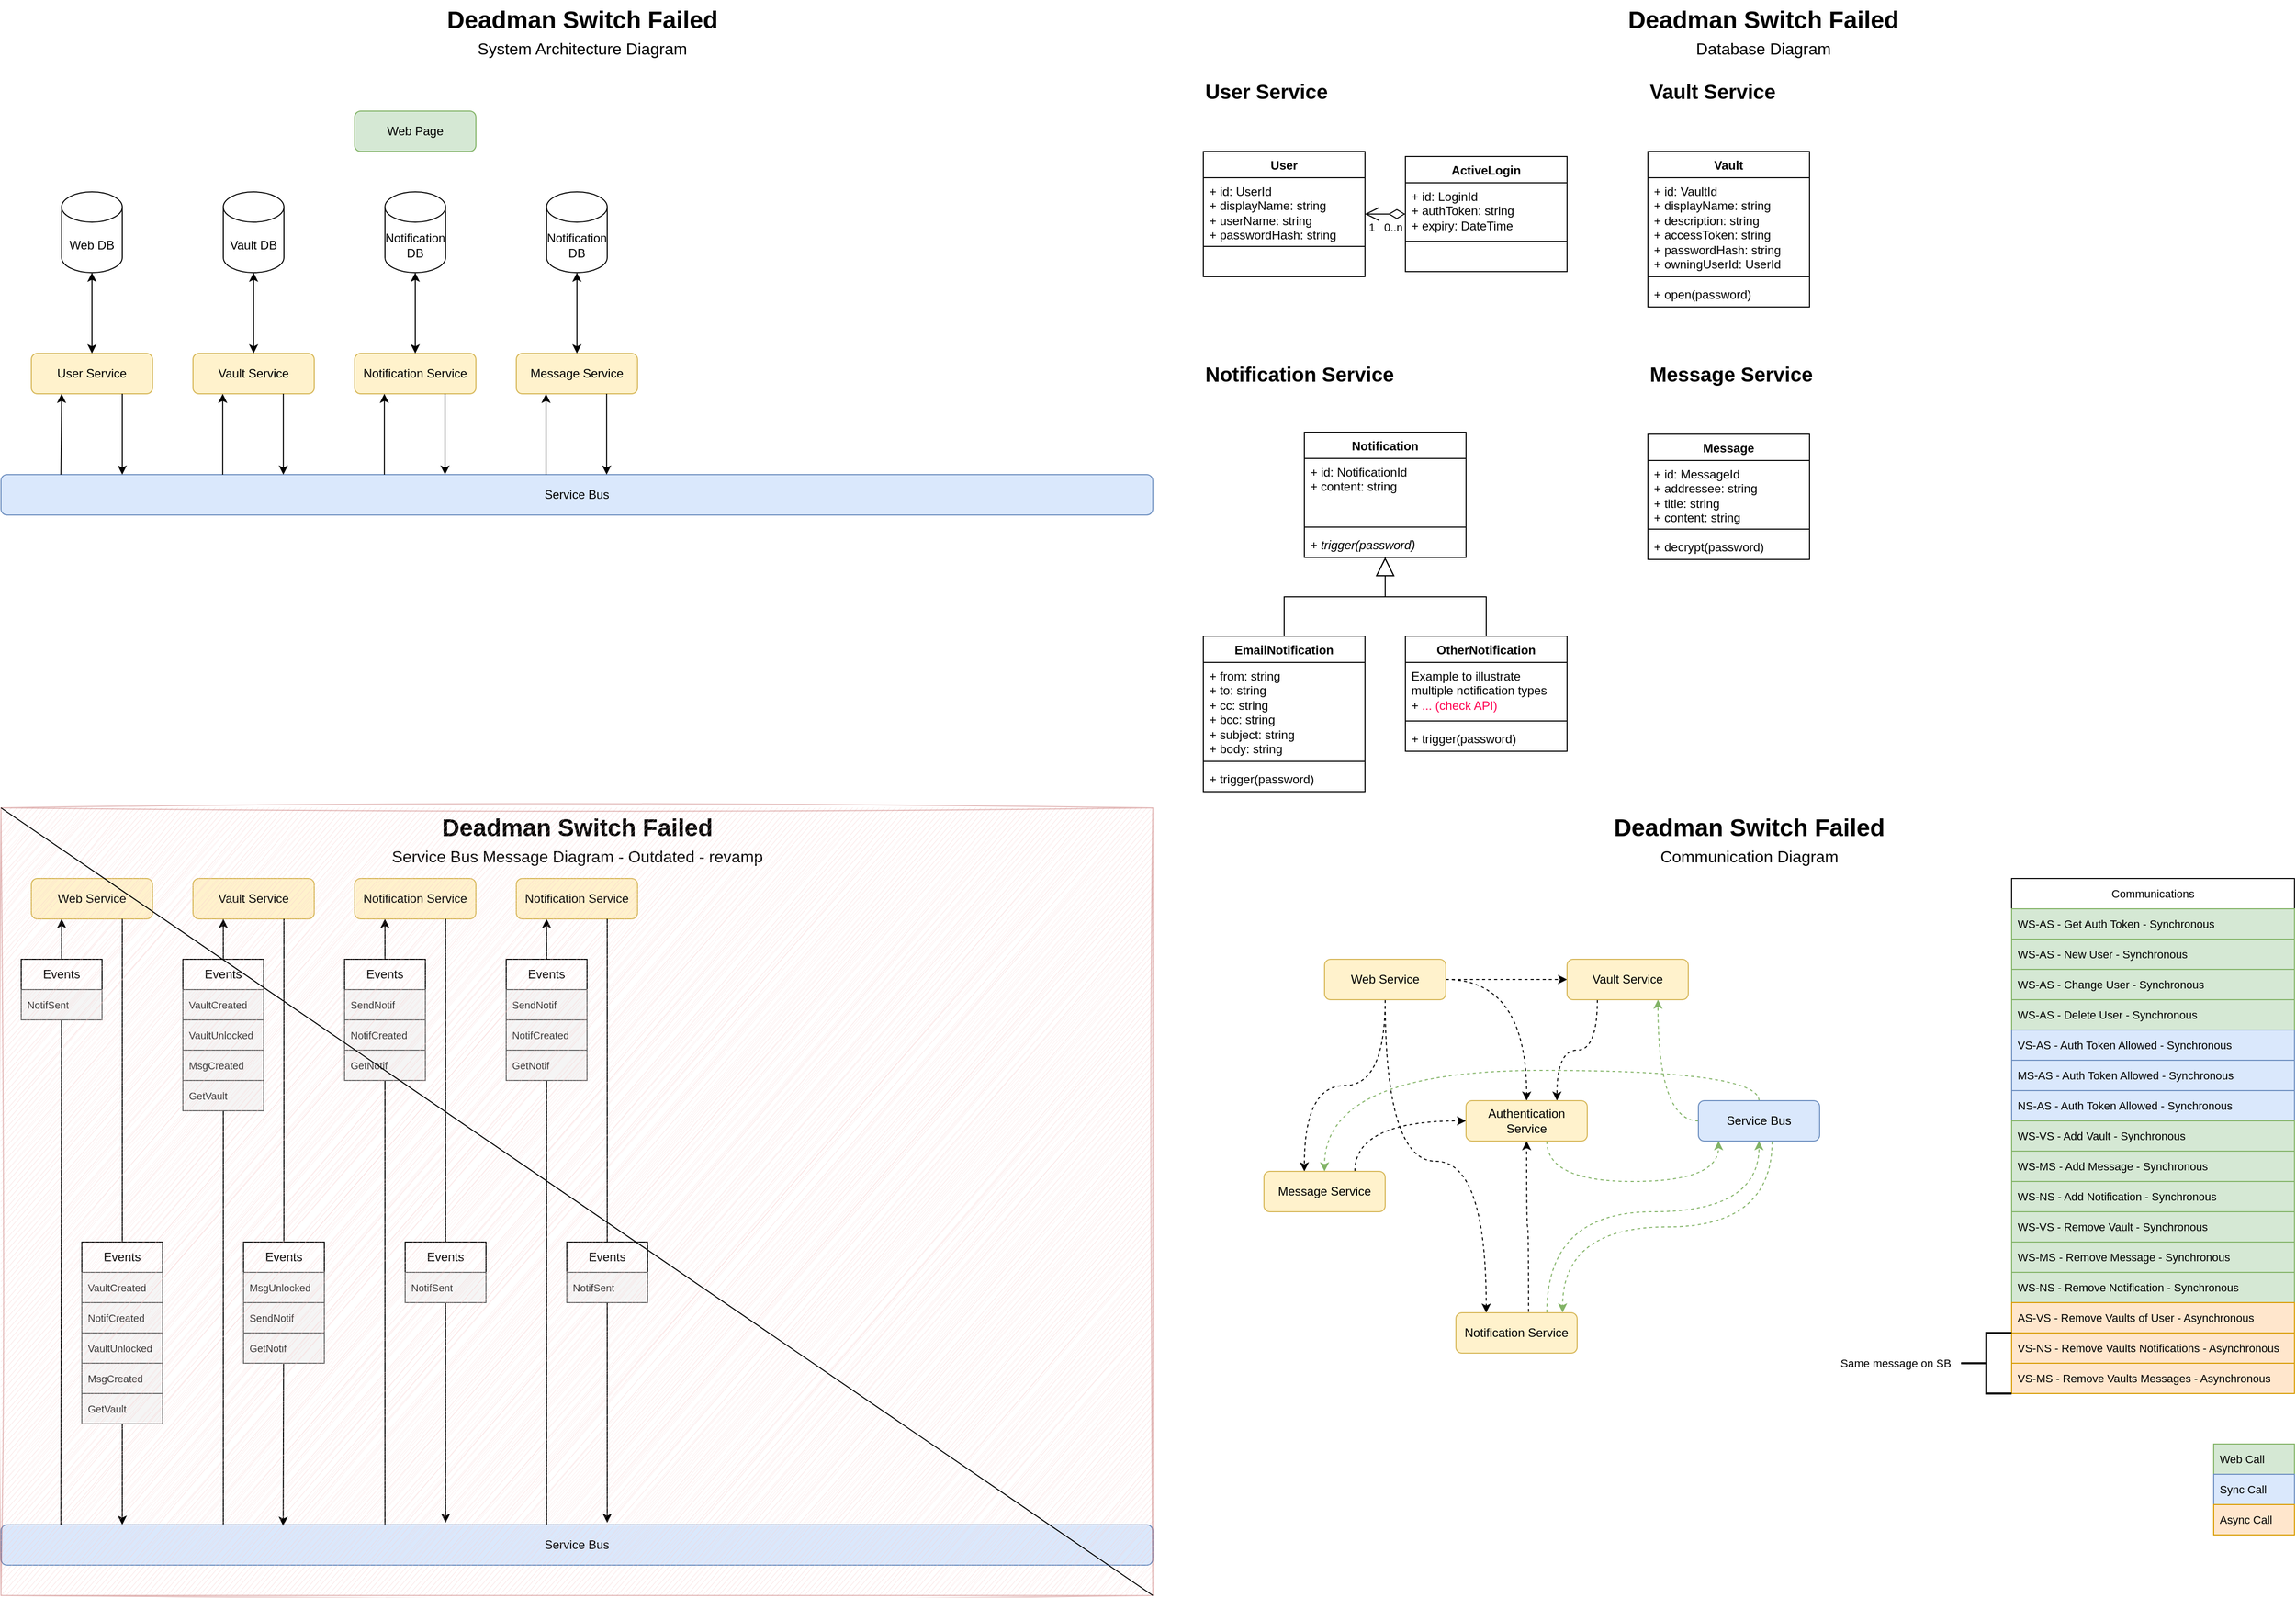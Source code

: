 <mxfile version="22.0.2" type="device">
  <diagram name="Page-1" id="2YGdl-X15_tePABY36Fy">
    <mxGraphModel dx="1430" dy="830" grid="1" gridSize="10" guides="1" tooltips="1" connect="1" arrows="1" fold="1" page="1" pageScale="1" pageWidth="1160" pageHeight="800" math="1" shadow="0">
      <root>
        <mxCell id="0" />
        <mxCell id="1" parent="0" />
        <mxCell id="ui8sLW4CjAqMK8sw_6YP-1" value="User Service" style="rounded=1;whiteSpace=wrap;html=1;fillColor=#fff2cc;strokeColor=#d6b656;" parent="1" vertex="1">
          <mxGeometry x="40" y="360" width="120" height="40" as="geometry" />
        </mxCell>
        <mxCell id="ui8sLW4CjAqMK8sw_6YP-2" value="Vault Service" style="rounded=1;whiteSpace=wrap;html=1;fillColor=#fff2cc;strokeColor=#d6b656;" parent="1" vertex="1">
          <mxGeometry x="200" y="360" width="120" height="40" as="geometry" />
        </mxCell>
        <mxCell id="ui8sLW4CjAqMK8sw_6YP-3" value="Notification Service" style="rounded=1;whiteSpace=wrap;html=1;fillColor=#fff2cc;strokeColor=#d6b656;" parent="1" vertex="1">
          <mxGeometry x="360" y="360" width="120" height="40" as="geometry" />
        </mxCell>
        <mxCell id="ui8sLW4CjAqMK8sw_6YP-4" value="Service Bus" style="rounded=1;whiteSpace=wrap;html=1;fillColor=#dae8fc;strokeColor=#6c8ebf;" parent="1" vertex="1">
          <mxGeometry x="10" y="480" width="1140" height="40" as="geometry" />
        </mxCell>
        <mxCell id="ui8sLW4CjAqMK8sw_6YP-5" value="Web DB" style="shape=cylinder3;whiteSpace=wrap;html=1;boundedLbl=1;backgroundOutline=1;size=15;" parent="1" vertex="1">
          <mxGeometry x="70" y="200" width="60" height="80" as="geometry" />
        </mxCell>
        <mxCell id="ui8sLW4CjAqMK8sw_6YP-7" value="Vault DB" style="shape=cylinder3;whiteSpace=wrap;html=1;boundedLbl=1;backgroundOutline=1;size=15;" parent="1" vertex="1">
          <mxGeometry x="230" y="200" width="60" height="80" as="geometry" />
        </mxCell>
        <mxCell id="ui8sLW4CjAqMK8sw_6YP-8" value="Notification DB" style="shape=cylinder3;whiteSpace=wrap;html=1;boundedLbl=1;backgroundOutline=1;size=15;" parent="1" vertex="1">
          <mxGeometry x="390" y="200" width="60" height="80" as="geometry" />
        </mxCell>
        <mxCell id="ui8sLW4CjAqMK8sw_6YP-9" value="Deadman Switch Failed" style="text;html=1;align=center;verticalAlign=middle;resizable=0;points=[];autosize=1;strokeColor=none;fillColor=none;rounded=0;shadow=0;glass=0;fontSize=24;fontStyle=1" parent="1" vertex="1">
          <mxGeometry x="440" y="10" width="290" height="40" as="geometry" />
        </mxCell>
        <mxCell id="ui8sLW4CjAqMK8sw_6YP-10" value="&lt;span style=&quot;font-weight: normal;&quot;&gt;&lt;font style=&quot;font-size: 16px;&quot;&gt;System Architecture Diagram&lt;/font&gt;&lt;/span&gt;" style="text;html=1;align=center;verticalAlign=middle;resizable=0;points=[];autosize=1;strokeColor=none;fillColor=none;rounded=0;shadow=0;glass=0;fontSize=24;fontStyle=1" parent="1" vertex="1">
          <mxGeometry x="470" y="36" width="230" height="40" as="geometry" />
        </mxCell>
        <mxCell id="ui8sLW4CjAqMK8sw_6YP-13" value="" style="endArrow=classic;startArrow=classic;html=1;rounded=0;" parent="1" source="ui8sLW4CjAqMK8sw_6YP-1" target="ui8sLW4CjAqMK8sw_6YP-5" edge="1">
          <mxGeometry width="50" height="50" relative="1" as="geometry">
            <mxPoint x="70" y="340" as="sourcePoint" />
            <mxPoint x="120" y="290" as="targetPoint" />
          </mxGeometry>
        </mxCell>
        <mxCell id="ui8sLW4CjAqMK8sw_6YP-14" value="" style="endArrow=classic;startArrow=classic;html=1;rounded=0;" parent="1" source="ui8sLW4CjAqMK8sw_6YP-2" target="ui8sLW4CjAqMK8sw_6YP-7" edge="1">
          <mxGeometry width="50" height="50" relative="1" as="geometry">
            <mxPoint x="110" y="370" as="sourcePoint" />
            <mxPoint x="110" y="290" as="targetPoint" />
          </mxGeometry>
        </mxCell>
        <mxCell id="ui8sLW4CjAqMK8sw_6YP-15" value="" style="endArrow=classic;startArrow=classic;html=1;rounded=0;labelBorderColor=#FFFFFF;" parent="1" source="ui8sLW4CjAqMK8sw_6YP-3" target="ui8sLW4CjAqMK8sw_6YP-8" edge="1">
          <mxGeometry width="50" height="50" relative="1" as="geometry">
            <mxPoint x="120" y="380" as="sourcePoint" />
            <mxPoint x="120" y="300" as="targetPoint" />
          </mxGeometry>
        </mxCell>
        <mxCell id="ui8sLW4CjAqMK8sw_6YP-18" value="" style="endArrow=classic;html=1;rounded=0;entryX=0.25;entryY=1;entryDx=0;entryDy=0;exitX=0.052;exitY=0;exitDx=0;exitDy=0;exitPerimeter=0;" parent="1" source="ui8sLW4CjAqMK8sw_6YP-4" target="ui8sLW4CjAqMK8sw_6YP-1" edge="1">
          <mxGeometry width="50" height="50" relative="1" as="geometry">
            <mxPoint x="-20" y="450" as="sourcePoint" />
            <mxPoint x="30" y="400" as="targetPoint" />
          </mxGeometry>
        </mxCell>
        <mxCell id="ui8sLW4CjAqMK8sw_6YP-19" value="" style="endArrow=classic;html=1;rounded=0;exitX=0.75;exitY=1;exitDx=0;exitDy=0;" parent="1" source="ui8sLW4CjAqMK8sw_6YP-1" edge="1">
          <mxGeometry width="50" height="50" relative="1" as="geometry">
            <mxPoint x="80" y="490" as="sourcePoint" />
            <mxPoint x="130" y="480" as="targetPoint" />
          </mxGeometry>
        </mxCell>
        <mxCell id="ui8sLW4CjAqMK8sw_6YP-20" value="" style="endArrow=classic;html=1;rounded=0;entryX=0.25;entryY=1;entryDx=0;entryDy=0;exitX=0.072;exitY=0;exitDx=0;exitDy=0;exitPerimeter=0;" parent="1" edge="1">
          <mxGeometry width="50" height="50" relative="1" as="geometry">
            <mxPoint x="229.43" y="480" as="sourcePoint" />
            <mxPoint x="229.43" y="400" as="targetPoint" />
          </mxGeometry>
        </mxCell>
        <mxCell id="ui8sLW4CjAqMK8sw_6YP-21" value="" style="endArrow=classic;html=1;rounded=0;exitX=0.75;exitY=1;exitDx=0;exitDy=0;" parent="1" edge="1">
          <mxGeometry width="50" height="50" relative="1" as="geometry">
            <mxPoint x="289.43" y="400" as="sourcePoint" />
            <mxPoint x="289.43" y="480" as="targetPoint" />
          </mxGeometry>
        </mxCell>
        <mxCell id="ui8sLW4CjAqMK8sw_6YP-22" value="" style="endArrow=classic;html=1;rounded=0;entryX=0.25;entryY=1;entryDx=0;entryDy=0;exitX=0.072;exitY=0;exitDx=0;exitDy=0;exitPerimeter=0;" parent="1" edge="1">
          <mxGeometry width="50" height="50" relative="1" as="geometry">
            <mxPoint x="389.43" y="480" as="sourcePoint" />
            <mxPoint x="389.43" y="400" as="targetPoint" />
          </mxGeometry>
        </mxCell>
        <mxCell id="ui8sLW4CjAqMK8sw_6YP-23" value="" style="endArrow=classic;html=1;rounded=0;exitX=0.75;exitY=1;exitDx=0;exitDy=0;" parent="1" edge="1">
          <mxGeometry width="50" height="50" relative="1" as="geometry">
            <mxPoint x="449.43" y="400" as="sourcePoint" />
            <mxPoint x="449.43" y="480" as="targetPoint" />
          </mxGeometry>
        </mxCell>
        <mxCell id="ui8sLW4CjAqMK8sw_6YP-26" value="Deadman Switch Failed" style="text;html=1;align=center;verticalAlign=middle;resizable=0;points=[];autosize=1;strokeColor=none;fillColor=none;rounded=0;shadow=0;glass=0;fontSize=24;fontStyle=1" parent="1" vertex="1">
          <mxGeometry x="1609" y="10" width="290" height="40" as="geometry" />
        </mxCell>
        <mxCell id="ui8sLW4CjAqMK8sw_6YP-27" value="&lt;span style=&quot;font-weight: normal;&quot;&gt;&lt;font style=&quot;font-size: 16px;&quot;&gt;Database Diagram&lt;/font&gt;&lt;/span&gt;" style="text;html=1;align=center;verticalAlign=middle;resizable=0;points=[];autosize=1;strokeColor=none;fillColor=none;rounded=0;shadow=0;glass=0;fontSize=24;fontStyle=1" parent="1" vertex="1">
          <mxGeometry x="1674" y="36" width="160" height="40" as="geometry" />
        </mxCell>
        <mxCell id="Cj7RUKxoyTummyb_r4Sp-1" value="Web Page" style="rounded=1;whiteSpace=wrap;html=1;fillColor=#d5e8d4;strokeColor=#82b366;" parent="1" vertex="1">
          <mxGeometry x="360" y="120" width="120" height="40" as="geometry" />
        </mxCell>
        <mxCell id="Cj7RUKxoyTummyb_r4Sp-10" value="User Service" style="text;html=1;align=left;verticalAlign=middle;resizable=0;points=[];autosize=1;strokeColor=none;fillColor=none;rounded=0;shadow=0;glass=0;fontSize=20;fontStyle=1" parent="1" vertex="1">
          <mxGeometry x="1200" y="80" width="140" height="40" as="geometry" />
        </mxCell>
        <mxCell id="Cj7RUKxoyTummyb_r4Sp-11" value="User" style="swimlane;fontStyle=1;align=center;verticalAlign=top;childLayout=stackLayout;horizontal=1;startSize=26;horizontalStack=0;resizeParent=1;resizeParentMax=0;resizeLast=0;collapsible=1;marginBottom=0;whiteSpace=wrap;html=1;" parent="1" vertex="1">
          <mxGeometry x="1200" y="160" width="160" height="124" as="geometry" />
        </mxCell>
        <mxCell id="Cj7RUKxoyTummyb_r4Sp-12" value="+ id: UserId&lt;br&gt;+ displayName: string&lt;br&gt;+ userName: string&lt;br&gt;+ passwordHash: string" style="text;strokeColor=none;fillColor=none;align=left;verticalAlign=top;spacingLeft=4;spacingRight=4;overflow=hidden;rotatable=0;points=[[0,0.5],[1,0.5]];portConstraint=eastwest;whiteSpace=wrap;html=1;" parent="Cj7RUKxoyTummyb_r4Sp-11" vertex="1">
          <mxGeometry y="26" width="160" height="64" as="geometry" />
        </mxCell>
        <mxCell id="Cj7RUKxoyTummyb_r4Sp-13" value="" style="line;strokeWidth=1;fillColor=none;align=left;verticalAlign=middle;spacingTop=-1;spacingLeft=3;spacingRight=3;rotatable=0;labelPosition=right;points=[];portConstraint=eastwest;strokeColor=inherit;" parent="Cj7RUKxoyTummyb_r4Sp-11" vertex="1">
          <mxGeometry y="90" width="160" height="8" as="geometry" />
        </mxCell>
        <mxCell id="Cj7RUKxoyTummyb_r4Sp-14" value="&amp;nbsp;" style="text;strokeColor=none;fillColor=none;align=left;verticalAlign=top;spacingLeft=4;spacingRight=4;overflow=hidden;rotatable=0;points=[[0,0.5],[1,0.5]];portConstraint=eastwest;whiteSpace=wrap;html=1;" parent="Cj7RUKxoyTummyb_r4Sp-11" vertex="1">
          <mxGeometry y="98" width="160" height="26" as="geometry" />
        </mxCell>
        <mxCell id="TEZOHbHOSB_OMv-VC6Ly-8" value="Deadman Switch Failed" style="text;html=1;align=center;verticalAlign=middle;resizable=0;points=[];autosize=1;strokeColor=none;fillColor=none;rounded=0;shadow=0;glass=0;fontSize=24;fontStyle=1" parent="1" vertex="1">
          <mxGeometry x="435" y="810" width="290" height="40" as="geometry" />
        </mxCell>
        <mxCell id="TEZOHbHOSB_OMv-VC6Ly-9" value="&lt;span style=&quot;font-weight: normal;&quot;&gt;&lt;font style=&quot;font-size: 16px;&quot;&gt;Service Bus Message Diagram - Outdated - revamp&lt;br&gt;&lt;/font&gt;&lt;/span&gt;" style="text;html=1;align=center;verticalAlign=middle;resizable=0;points=[];autosize=1;strokeColor=none;fillColor=none;rounded=0;shadow=0;glass=0;fontSize=24;fontStyle=1" parent="1" vertex="1">
          <mxGeometry x="385" y="836" width="390" height="40" as="geometry" />
        </mxCell>
        <mxCell id="TEZOHbHOSB_OMv-VC6Ly-33" value="Web Service" style="rounded=1;whiteSpace=wrap;html=1;fillColor=#fff2cc;strokeColor=#d6b656;" parent="1" vertex="1">
          <mxGeometry x="40" y="880" width="120" height="40" as="geometry" />
        </mxCell>
        <mxCell id="TEZOHbHOSB_OMv-VC6Ly-34" value="Vault Service" style="rounded=1;whiteSpace=wrap;html=1;fillColor=#fff2cc;strokeColor=#d6b656;" parent="1" vertex="1">
          <mxGeometry x="200" y="880" width="120" height="40" as="geometry" />
        </mxCell>
        <mxCell id="TEZOHbHOSB_OMv-VC6Ly-35" value="Notification Service" style="rounded=1;whiteSpace=wrap;html=1;fillColor=#fff2cc;strokeColor=#d6b656;" parent="1" vertex="1">
          <mxGeometry x="360" y="880" width="120" height="40" as="geometry" />
        </mxCell>
        <mxCell id="TEZOHbHOSB_OMv-VC6Ly-44" style="edgeStyle=orthogonalEdgeStyle;rounded=0;orthogonalLoop=1;jettySize=auto;html=1;entryX=0.25;entryY=1;entryDx=0;entryDy=0;" parent="1" source="TEZOHbHOSB_OMv-VC6Ly-36" target="TEZOHbHOSB_OMv-VC6Ly-34" edge="1">
          <mxGeometry relative="1" as="geometry">
            <Array as="points">
              <mxPoint x="230" y="1410" />
              <mxPoint x="230" y="1410" />
            </Array>
          </mxGeometry>
        </mxCell>
        <mxCell id="TEZOHbHOSB_OMv-VC6Ly-45" style="edgeStyle=orthogonalEdgeStyle;rounded=0;orthogonalLoop=1;jettySize=auto;html=1;entryX=0.25;entryY=1;entryDx=0;entryDy=0;" parent="1" source="TEZOHbHOSB_OMv-VC6Ly-36" target="TEZOHbHOSB_OMv-VC6Ly-35" edge="1">
          <mxGeometry relative="1" as="geometry">
            <Array as="points">
              <mxPoint x="390" y="1380" />
              <mxPoint x="390" y="1380" />
            </Array>
          </mxGeometry>
        </mxCell>
        <mxCell id="TEZOHbHOSB_OMv-VC6Ly-36" value="Service Bus" style="rounded=1;whiteSpace=wrap;html=1;fillColor=#dae8fc;strokeColor=#6c8ebf;" parent="1" vertex="1">
          <mxGeometry x="10" y="1520" width="1140" height="40" as="geometry" />
        </mxCell>
        <mxCell id="TEZOHbHOSB_OMv-VC6Ly-37" value="" style="endArrow=classic;html=1;rounded=0;entryX=0.25;entryY=1;entryDx=0;entryDy=0;exitX=0.052;exitY=0;exitDx=0;exitDy=0;exitPerimeter=0;" parent="1" source="TEZOHbHOSB_OMv-VC6Ly-36" target="TEZOHbHOSB_OMv-VC6Ly-33" edge="1">
          <mxGeometry width="50" height="50" relative="1" as="geometry">
            <mxPoint x="-20" y="1490" as="sourcePoint" />
            <mxPoint x="30" y="1440" as="targetPoint" />
          </mxGeometry>
        </mxCell>
        <mxCell id="TEZOHbHOSB_OMv-VC6Ly-38" value="" style="endArrow=classic;html=1;rounded=0;exitX=0.75;exitY=1;exitDx=0;exitDy=0;" parent="1" source="TEZOHbHOSB_OMv-VC6Ly-33" edge="1">
          <mxGeometry width="50" height="50" relative="1" as="geometry">
            <mxPoint x="80" y="1530" as="sourcePoint" />
            <mxPoint x="130" y="1520" as="targetPoint" />
          </mxGeometry>
        </mxCell>
        <mxCell id="TEZOHbHOSB_OMv-VC6Ly-43" style="edgeStyle=orthogonalEdgeStyle;rounded=0;orthogonalLoop=1;jettySize=auto;html=1;exitX=0.75;exitY=1;exitDx=0;exitDy=0;entryX=0.245;entryY=0.025;entryDx=0;entryDy=0;entryPerimeter=0;" parent="1" source="TEZOHbHOSB_OMv-VC6Ly-34" target="TEZOHbHOSB_OMv-VC6Ly-36" edge="1">
          <mxGeometry relative="1" as="geometry" />
        </mxCell>
        <mxCell id="TEZOHbHOSB_OMv-VC6Ly-46" style="edgeStyle=orthogonalEdgeStyle;rounded=0;orthogonalLoop=1;jettySize=auto;html=1;exitX=0.75;exitY=1;exitDx=0;exitDy=0;entryX=0.386;entryY=-0.05;entryDx=0;entryDy=0;entryPerimeter=0;" parent="1" source="TEZOHbHOSB_OMv-VC6Ly-35" target="TEZOHbHOSB_OMv-VC6Ly-36" edge="1">
          <mxGeometry relative="1" as="geometry" />
        </mxCell>
        <mxCell id="TEZOHbHOSB_OMv-VC6Ly-47" value="Events" style="swimlane;fontStyle=0;childLayout=stackLayout;horizontal=1;startSize=30;horizontalStack=0;resizeParent=1;resizeParentMax=0;resizeLast=0;collapsible=1;marginBottom=0;whiteSpace=wrap;html=1;fillColor=#FFFFFF;" parent="1" vertex="1">
          <mxGeometry x="30" y="960" width="80" height="60" as="geometry" />
        </mxCell>
        <mxCell id="TEZOHbHOSB_OMv-VC6Ly-48" value="NotifSent" style="text;strokeColor=#666666;fillColor=#f5f5f5;align=left;verticalAlign=middle;spacingLeft=4;spacingRight=4;overflow=hidden;points=[[0,0.5],[1,0.5]];portConstraint=eastwest;rotatable=0;whiteSpace=wrap;html=1;fontColor=#333333;fontSize=10;" parent="TEZOHbHOSB_OMv-VC6Ly-47" vertex="1">
          <mxGeometry y="30" width="80" height="30" as="geometry" />
        </mxCell>
        <mxCell id="TEZOHbHOSB_OMv-VC6Ly-55" value="Events" style="swimlane;fontStyle=0;childLayout=stackLayout;horizontal=1;startSize=30;horizontalStack=0;resizeParent=1;resizeParentMax=0;resizeLast=0;collapsible=1;marginBottom=0;whiteSpace=wrap;html=1;fillColor=#FFFFFF;" parent="1" vertex="1">
          <mxGeometry x="90" y="1240" width="80" height="180" as="geometry" />
        </mxCell>
        <mxCell id="TEZOHbHOSB_OMv-VC6Ly-56" value="VaultCreated" style="text;strokeColor=#666666;fillColor=#f5f5f5;align=left;verticalAlign=middle;spacingLeft=4;spacingRight=4;overflow=hidden;points=[[0,0.5],[1,0.5]];portConstraint=eastwest;rotatable=0;whiteSpace=wrap;html=1;fontColor=#333333;fontSize=10;" parent="TEZOHbHOSB_OMv-VC6Ly-55" vertex="1">
          <mxGeometry y="30" width="80" height="30" as="geometry" />
        </mxCell>
        <mxCell id="TEZOHbHOSB_OMv-VC6Ly-57" value="NotifCreated" style="text;strokeColor=#666666;fillColor=#f5f5f5;align=left;verticalAlign=middle;spacingLeft=4;spacingRight=4;overflow=hidden;points=[[0,0.5],[1,0.5]];portConstraint=eastwest;rotatable=0;whiteSpace=wrap;html=1;fontColor=#333333;fontSize=10;" parent="TEZOHbHOSB_OMv-VC6Ly-55" vertex="1">
          <mxGeometry y="60" width="80" height="30" as="geometry" />
        </mxCell>
        <mxCell id="TEZOHbHOSB_OMv-VC6Ly-58" value="VaultUnlocked" style="text;strokeColor=#666666;fillColor=#f5f5f5;align=left;verticalAlign=middle;spacingLeft=4;spacingRight=4;overflow=hidden;points=[[0,0.5],[1,0.5]];portConstraint=eastwest;rotatable=0;whiteSpace=wrap;html=1;fontColor=#333333;fontSize=10;" parent="TEZOHbHOSB_OMv-VC6Ly-55" vertex="1">
          <mxGeometry y="90" width="80" height="30" as="geometry" />
        </mxCell>
        <mxCell id="TEZOHbHOSB_OMv-VC6Ly-60" value="MsgCreated" style="text;strokeColor=#666666;fillColor=#f5f5f5;align=left;verticalAlign=middle;spacingLeft=4;spacingRight=4;overflow=hidden;points=[[0,0.5],[1,0.5]];portConstraint=eastwest;rotatable=0;whiteSpace=wrap;html=1;fontColor=#333333;fontSize=10;" parent="TEZOHbHOSB_OMv-VC6Ly-55" vertex="1">
          <mxGeometry y="120" width="80" height="30" as="geometry" />
        </mxCell>
        <mxCell id="TEZOHbHOSB_OMv-VC6Ly-78" value="GetVault" style="text;strokeColor=#666666;fillColor=#f5f5f5;align=left;verticalAlign=middle;spacingLeft=4;spacingRight=4;overflow=hidden;points=[[0,0.5],[1,0.5]];portConstraint=eastwest;rotatable=0;whiteSpace=wrap;html=1;fontColor=#333333;fontSize=10;" parent="TEZOHbHOSB_OMv-VC6Ly-55" vertex="1">
          <mxGeometry y="150" width="80" height="30" as="geometry" />
        </mxCell>
        <mxCell id="TEZOHbHOSB_OMv-VC6Ly-61" value="Events" style="swimlane;fontStyle=0;childLayout=stackLayout;horizontal=1;startSize=30;horizontalStack=0;resizeParent=1;resizeParentMax=0;resizeLast=0;collapsible=1;marginBottom=0;whiteSpace=wrap;html=1;fillColor=#FFFFFF;" parent="1" vertex="1">
          <mxGeometry x="190" y="960" width="80" height="150" as="geometry" />
        </mxCell>
        <mxCell id="TEZOHbHOSB_OMv-VC6Ly-62" value="VaultCreated" style="text;strokeColor=#666666;fillColor=#f5f5f5;align=left;verticalAlign=middle;spacingLeft=4;spacingRight=4;overflow=hidden;points=[[0,0.5],[1,0.5]];portConstraint=eastwest;rotatable=0;whiteSpace=wrap;html=1;fontColor=#333333;fontSize=10;" parent="TEZOHbHOSB_OMv-VC6Ly-61" vertex="1">
          <mxGeometry y="30" width="80" height="30" as="geometry" />
        </mxCell>
        <mxCell id="TEZOHbHOSB_OMv-VC6Ly-68" value="VaultUnlocked" style="text;strokeColor=#666666;fillColor=#f5f5f5;align=left;verticalAlign=middle;spacingLeft=4;spacingRight=4;overflow=hidden;points=[[0,0.5],[1,0.5]];portConstraint=eastwest;rotatable=0;whiteSpace=wrap;html=1;fontColor=#333333;fontSize=10;" parent="TEZOHbHOSB_OMv-VC6Ly-61" vertex="1">
          <mxGeometry y="60" width="80" height="30" as="geometry" />
        </mxCell>
        <mxCell id="TEZOHbHOSB_OMv-VC6Ly-69" value="MsgCreated" style="text;strokeColor=#666666;fillColor=#f5f5f5;align=left;verticalAlign=middle;spacingLeft=4;spacingRight=4;overflow=hidden;points=[[0,0.5],[1,0.5]];portConstraint=eastwest;rotatable=0;whiteSpace=wrap;html=1;fontColor=#333333;fontSize=10;" parent="TEZOHbHOSB_OMv-VC6Ly-61" vertex="1">
          <mxGeometry y="90" width="80" height="30" as="geometry" />
        </mxCell>
        <mxCell id="TEZOHbHOSB_OMv-VC6Ly-79" value="GetVault" style="text;strokeColor=#666666;fillColor=#f5f5f5;align=left;verticalAlign=middle;spacingLeft=4;spacingRight=4;overflow=hidden;points=[[0,0.5],[1,0.5]];portConstraint=eastwest;rotatable=0;whiteSpace=wrap;html=1;fontColor=#333333;fontSize=10;" parent="TEZOHbHOSB_OMv-VC6Ly-61" vertex="1">
          <mxGeometry y="120" width="80" height="30" as="geometry" />
        </mxCell>
        <mxCell id="TEZOHbHOSB_OMv-VC6Ly-63" value="Events" style="swimlane;fontStyle=0;childLayout=stackLayout;horizontal=1;startSize=30;horizontalStack=0;resizeParent=1;resizeParentMax=0;resizeLast=0;collapsible=1;marginBottom=0;whiteSpace=wrap;html=1;fillColor=#FFFFFF;" parent="1" vertex="1">
          <mxGeometry x="250" y="1240" width="80" height="120" as="geometry" />
        </mxCell>
        <mxCell id="TEZOHbHOSB_OMv-VC6Ly-67" value="MsgUnlocked" style="text;strokeColor=#666666;fillColor=#f5f5f5;align=left;verticalAlign=middle;spacingLeft=4;spacingRight=4;overflow=hidden;points=[[0,0.5],[1,0.5]];portConstraint=eastwest;rotatable=0;whiteSpace=wrap;html=1;fontColor=#333333;fontSize=10;" parent="TEZOHbHOSB_OMv-VC6Ly-63" vertex="1">
          <mxGeometry y="30" width="80" height="30" as="geometry" />
        </mxCell>
        <mxCell id="TEZOHbHOSB_OMv-VC6Ly-70" value="SendNotif" style="text;strokeColor=#666666;fillColor=#f5f5f5;align=left;verticalAlign=middle;spacingLeft=4;spacingRight=4;overflow=hidden;points=[[0,0.5],[1,0.5]];portConstraint=eastwest;rotatable=0;whiteSpace=wrap;html=1;fontColor=#333333;fontSize=10;" parent="TEZOHbHOSB_OMv-VC6Ly-63" vertex="1">
          <mxGeometry y="60" width="80" height="30" as="geometry" />
        </mxCell>
        <mxCell id="TEZOHbHOSB_OMv-VC6Ly-80" value="GetNotif" style="text;strokeColor=#666666;fillColor=#f5f5f5;align=left;verticalAlign=middle;spacingLeft=4;spacingRight=4;overflow=hidden;points=[[0,0.5],[1,0.5]];portConstraint=eastwest;rotatable=0;whiteSpace=wrap;html=1;fontColor=#333333;fontSize=10;" parent="TEZOHbHOSB_OMv-VC6Ly-63" vertex="1">
          <mxGeometry y="90" width="80" height="30" as="geometry" />
        </mxCell>
        <mxCell id="TEZOHbHOSB_OMv-VC6Ly-71" value="Events" style="swimlane;fontStyle=0;childLayout=stackLayout;horizontal=1;startSize=30;horizontalStack=0;resizeParent=1;resizeParentMax=0;resizeLast=0;collapsible=1;marginBottom=0;whiteSpace=wrap;html=1;fillColor=#FFFFFF;" parent="1" vertex="1">
          <mxGeometry x="350" y="960" width="80" height="120" as="geometry" />
        </mxCell>
        <mxCell id="TEZOHbHOSB_OMv-VC6Ly-72" value="SendNotif" style="text;strokeColor=#666666;fillColor=#f5f5f5;align=left;verticalAlign=middle;spacingLeft=4;spacingRight=4;overflow=hidden;points=[[0,0.5],[1,0.5]];portConstraint=eastwest;rotatable=0;whiteSpace=wrap;html=1;fontColor=#333333;fontSize=10;" parent="TEZOHbHOSB_OMv-VC6Ly-71" vertex="1">
          <mxGeometry y="30" width="80" height="30" as="geometry" />
        </mxCell>
        <mxCell id="TEZOHbHOSB_OMv-VC6Ly-74" value="NotifCreated" style="text;strokeColor=#666666;fillColor=#f5f5f5;align=left;verticalAlign=middle;spacingLeft=4;spacingRight=4;overflow=hidden;points=[[0,0.5],[1,0.5]];portConstraint=eastwest;rotatable=0;whiteSpace=wrap;html=1;fontColor=#333333;fontSize=10;" parent="TEZOHbHOSB_OMv-VC6Ly-71" vertex="1">
          <mxGeometry y="60" width="80" height="30" as="geometry" />
        </mxCell>
        <mxCell id="TEZOHbHOSB_OMv-VC6Ly-81" value="GetNotif" style="text;strokeColor=#666666;fillColor=#f5f5f5;align=left;verticalAlign=middle;spacingLeft=4;spacingRight=4;overflow=hidden;points=[[0,0.5],[1,0.5]];portConstraint=eastwest;rotatable=0;whiteSpace=wrap;html=1;fontColor=#333333;fontSize=10;" parent="TEZOHbHOSB_OMv-VC6Ly-71" vertex="1">
          <mxGeometry y="90" width="80" height="30" as="geometry" />
        </mxCell>
        <mxCell id="TEZOHbHOSB_OMv-VC6Ly-75" value="Events" style="swimlane;fontStyle=0;childLayout=stackLayout;horizontal=1;startSize=30;horizontalStack=0;resizeParent=1;resizeParentMax=0;resizeLast=0;collapsible=1;marginBottom=0;whiteSpace=wrap;html=1;fillColor=#FFFFFF;" parent="1" vertex="1">
          <mxGeometry x="410" y="1240" width="80" height="60" as="geometry" />
        </mxCell>
        <mxCell id="TEZOHbHOSB_OMv-VC6Ly-76" value="NotifSent" style="text;strokeColor=#666666;fillColor=#f5f5f5;align=left;verticalAlign=middle;spacingLeft=4;spacingRight=4;overflow=hidden;points=[[0,0.5],[1,0.5]];portConstraint=eastwest;rotatable=0;whiteSpace=wrap;html=1;fontColor=#333333;fontSize=10;" parent="TEZOHbHOSB_OMv-VC6Ly-75" vertex="1">
          <mxGeometry y="30" width="80" height="30" as="geometry" />
        </mxCell>
        <mxCell id="TEZOHbHOSB_OMv-VC6Ly-82" value="ActiveLogin" style="swimlane;fontStyle=1;align=center;verticalAlign=top;childLayout=stackLayout;horizontal=1;startSize=26;horizontalStack=0;resizeParent=1;resizeParentMax=0;resizeLast=0;collapsible=1;marginBottom=0;whiteSpace=wrap;html=1;" parent="1" vertex="1">
          <mxGeometry x="1400" y="165" width="160" height="114" as="geometry" />
        </mxCell>
        <mxCell id="TEZOHbHOSB_OMv-VC6Ly-83" value="+ id: LoginId&lt;br&gt;+ authToken: string&lt;br&gt;+ expiry: DateTime" style="text;strokeColor=none;fillColor=none;align=left;verticalAlign=top;spacingLeft=4;spacingRight=4;overflow=hidden;rotatable=0;points=[[0,0.5],[1,0.5]];portConstraint=eastwest;whiteSpace=wrap;html=1;" parent="TEZOHbHOSB_OMv-VC6Ly-82" vertex="1">
          <mxGeometry y="26" width="160" height="54" as="geometry" />
        </mxCell>
        <mxCell id="TEZOHbHOSB_OMv-VC6Ly-84" value="" style="line;strokeWidth=1;fillColor=none;align=left;verticalAlign=middle;spacingTop=-1;spacingLeft=3;spacingRight=3;rotatable=0;labelPosition=right;points=[];portConstraint=eastwest;strokeColor=inherit;" parent="TEZOHbHOSB_OMv-VC6Ly-82" vertex="1">
          <mxGeometry y="80" width="160" height="8" as="geometry" />
        </mxCell>
        <mxCell id="TEZOHbHOSB_OMv-VC6Ly-85" value="&amp;nbsp;" style="text;strokeColor=none;fillColor=none;align=left;verticalAlign=top;spacingLeft=4;spacingRight=4;overflow=hidden;rotatable=0;points=[[0,0.5],[1,0.5]];portConstraint=eastwest;whiteSpace=wrap;html=1;" parent="TEZOHbHOSB_OMv-VC6Ly-82" vertex="1">
          <mxGeometry y="88" width="160" height="26" as="geometry" />
        </mxCell>
        <mxCell id="J-m82WhB2n0BHHzkugot-9" value="" style="endArrow=open;html=1;endSize=12;startArrow=diamondThin;startSize=14;startFill=0;edgeStyle=orthogonalEdgeStyle;rounded=0;" parent="1" source="TEZOHbHOSB_OMv-VC6Ly-82" target="Cj7RUKxoyTummyb_r4Sp-11" edge="1">
          <mxGeometry relative="1" as="geometry">
            <mxPoint x="1260" y="350" as="sourcePoint" />
            <mxPoint x="1420" y="350" as="targetPoint" />
          </mxGeometry>
        </mxCell>
        <mxCell id="J-m82WhB2n0BHHzkugot-10" value="0..n" style="edgeLabel;resizable=0;html=1;align=left;verticalAlign=top;" parent="J-m82WhB2n0BHHzkugot-9" connectable="0" vertex="1">
          <mxGeometry x="-1" relative="1" as="geometry">
            <mxPoint x="-23" as="offset" />
          </mxGeometry>
        </mxCell>
        <mxCell id="J-m82WhB2n0BHHzkugot-11" value="1" style="edgeLabel;resizable=0;html=1;align=right;verticalAlign=top;" parent="J-m82WhB2n0BHHzkugot-9" connectable="0" vertex="1">
          <mxGeometry x="1" relative="1" as="geometry">
            <mxPoint x="10" as="offset" />
          </mxGeometry>
        </mxCell>
        <mxCell id="J-m82WhB2n0BHHzkugot-24" value="Vault Service" style="text;html=1;align=left;verticalAlign=middle;resizable=0;points=[];autosize=1;strokeColor=none;fillColor=none;rounded=0;shadow=0;glass=0;fontSize=20;fontStyle=1" parent="1" vertex="1">
          <mxGeometry x="1640" y="80" width="150" height="40" as="geometry" />
        </mxCell>
        <mxCell id="J-m82WhB2n0BHHzkugot-25" value="Vault" style="swimlane;fontStyle=1;align=center;verticalAlign=top;childLayout=stackLayout;horizontal=1;startSize=26;horizontalStack=0;resizeParent=1;resizeParentMax=0;resizeLast=0;collapsible=1;marginBottom=0;whiteSpace=wrap;html=1;" parent="1" vertex="1">
          <mxGeometry x="1640" y="160" width="160" height="154" as="geometry" />
        </mxCell>
        <mxCell id="J-m82WhB2n0BHHzkugot-26" value="+ id: VaultId&lt;br&gt;+ displayName: string&lt;br&gt;+ description: string&lt;br&gt;+ accessToken: string&lt;br&gt;+ passwordHash: string&lt;br&gt;+ owningUserId: UserId" style="text;strokeColor=none;fillColor=none;align=left;verticalAlign=top;spacingLeft=4;spacingRight=4;overflow=hidden;rotatable=0;points=[[0,0.5],[1,0.5]];portConstraint=eastwest;whiteSpace=wrap;html=1;" parent="J-m82WhB2n0BHHzkugot-25" vertex="1">
          <mxGeometry y="26" width="160" height="94" as="geometry" />
        </mxCell>
        <mxCell id="J-m82WhB2n0BHHzkugot-27" value="" style="line;strokeWidth=1;fillColor=none;align=left;verticalAlign=middle;spacingTop=-1;spacingLeft=3;spacingRight=3;rotatable=0;labelPosition=right;points=[];portConstraint=eastwest;strokeColor=inherit;" parent="J-m82WhB2n0BHHzkugot-25" vertex="1">
          <mxGeometry y="120" width="160" height="8" as="geometry" />
        </mxCell>
        <mxCell id="J-m82WhB2n0BHHzkugot-28" value="+ open(password)" style="text;strokeColor=none;fillColor=none;align=left;verticalAlign=top;spacingLeft=4;spacingRight=4;overflow=hidden;rotatable=0;points=[[0,0.5],[1,0.5]];portConstraint=eastwest;whiteSpace=wrap;html=1;" parent="J-m82WhB2n0BHHzkugot-25" vertex="1">
          <mxGeometry y="128" width="160" height="26" as="geometry" />
        </mxCell>
        <mxCell id="J-m82WhB2n0BHHzkugot-48" value="Notification Service" style="text;html=1;align=left;verticalAlign=middle;resizable=0;points=[];autosize=1;strokeColor=none;fillColor=none;rounded=0;shadow=0;glass=0;fontSize=20;fontStyle=1" parent="1" vertex="1">
          <mxGeometry x="1200" y="360" width="210" height="40" as="geometry" />
        </mxCell>
        <mxCell id="J-m82WhB2n0BHHzkugot-49" value="Notification" style="swimlane;fontStyle=1;align=center;verticalAlign=top;childLayout=stackLayout;horizontal=1;startSize=26;horizontalStack=0;resizeParent=1;resizeParentMax=0;resizeLast=0;collapsible=1;marginBottom=0;whiteSpace=wrap;html=1;" parent="1" vertex="1">
          <mxGeometry x="1300" y="438" width="160" height="124" as="geometry" />
        </mxCell>
        <mxCell id="J-m82WhB2n0BHHzkugot-50" value="+ id: NotificationId&lt;br&gt;+ content: string" style="text;strokeColor=none;fillColor=none;align=left;verticalAlign=top;spacingLeft=4;spacingRight=4;overflow=hidden;rotatable=0;points=[[0,0.5],[1,0.5]];portConstraint=eastwest;whiteSpace=wrap;html=1;" parent="J-m82WhB2n0BHHzkugot-49" vertex="1">
          <mxGeometry y="26" width="160" height="64" as="geometry" />
        </mxCell>
        <mxCell id="J-m82WhB2n0BHHzkugot-51" value="" style="line;strokeWidth=1;fillColor=none;align=left;verticalAlign=middle;spacingTop=-1;spacingLeft=3;spacingRight=3;rotatable=0;labelPosition=right;points=[];portConstraint=eastwest;strokeColor=inherit;" parent="J-m82WhB2n0BHHzkugot-49" vertex="1">
          <mxGeometry y="90" width="160" height="8" as="geometry" />
        </mxCell>
        <mxCell id="J-m82WhB2n0BHHzkugot-52" value="+ &lt;i&gt;trigger(password)&lt;/i&gt;" style="text;strokeColor=none;fillColor=none;align=left;verticalAlign=top;spacingLeft=4;spacingRight=4;overflow=hidden;rotatable=0;points=[[0,0.5],[1,0.5]];portConstraint=eastwest;whiteSpace=wrap;html=1;" parent="J-m82WhB2n0BHHzkugot-49" vertex="1">
          <mxGeometry y="98" width="160" height="26" as="geometry" />
        </mxCell>
        <mxCell id="J-m82WhB2n0BHHzkugot-53" value="EmailNotification" style="swimlane;fontStyle=1;align=center;verticalAlign=top;childLayout=stackLayout;horizontal=1;startSize=26;horizontalStack=0;resizeParent=1;resizeParentMax=0;resizeLast=0;collapsible=1;marginBottom=0;whiteSpace=wrap;html=1;" parent="1" vertex="1">
          <mxGeometry x="1200" y="640" width="160" height="154" as="geometry" />
        </mxCell>
        <mxCell id="J-m82WhB2n0BHHzkugot-54" value="+ from: string&lt;br&gt;+ to: string&lt;br&gt;+ cc: string&lt;br&gt;+ bcc: string&lt;br&gt;+ subject: string&lt;br&gt;+ body: string" style="text;strokeColor=none;fillColor=none;align=left;verticalAlign=top;spacingLeft=4;spacingRight=4;overflow=hidden;rotatable=0;points=[[0,0.5],[1,0.5]];portConstraint=eastwest;whiteSpace=wrap;html=1;" parent="J-m82WhB2n0BHHzkugot-53" vertex="1">
          <mxGeometry y="26" width="160" height="94" as="geometry" />
        </mxCell>
        <mxCell id="J-m82WhB2n0BHHzkugot-55" value="" style="line;strokeWidth=1;fillColor=none;align=left;verticalAlign=middle;spacingTop=-1;spacingLeft=3;spacingRight=3;rotatable=0;labelPosition=right;points=[];portConstraint=eastwest;strokeColor=inherit;" parent="J-m82WhB2n0BHHzkugot-53" vertex="1">
          <mxGeometry y="120" width="160" height="8" as="geometry" />
        </mxCell>
        <mxCell id="J-m82WhB2n0BHHzkugot-56" value="+ trigger(password)" style="text;strokeColor=none;fillColor=none;align=left;verticalAlign=top;spacingLeft=4;spacingRight=4;overflow=hidden;rotatable=0;points=[[0,0.5],[1,0.5]];portConstraint=eastwest;whiteSpace=wrap;html=1;" parent="J-m82WhB2n0BHHzkugot-53" vertex="1">
          <mxGeometry y="128" width="160" height="26" as="geometry" />
        </mxCell>
        <mxCell id="0NSvSiKZl9066EMI3w9B-1" value="" style="endArrow=block;endSize=16;endFill=0;html=1;rounded=0;edgeStyle=orthogonalEdgeStyle;" parent="1" source="J-m82WhB2n0BHHzkugot-53" target="J-m82WhB2n0BHHzkugot-49" edge="1">
          <mxGeometry width="160" relative="1" as="geometry">
            <mxPoint x="1310" y="610" as="sourcePoint" />
            <mxPoint x="1470" y="610" as="targetPoint" />
          </mxGeometry>
        </mxCell>
        <mxCell id="0NSvSiKZl9066EMI3w9B-2" value="OtherNotification" style="swimlane;fontStyle=1;align=center;verticalAlign=top;childLayout=stackLayout;horizontal=1;startSize=26;horizontalStack=0;resizeParent=1;resizeParentMax=0;resizeLast=0;collapsible=1;marginBottom=0;whiteSpace=wrap;html=1;" parent="1" vertex="1">
          <mxGeometry x="1400" y="640" width="160" height="114" as="geometry" />
        </mxCell>
        <mxCell id="0NSvSiKZl9066EMI3w9B-3" value="Example to illustrate multiple notification types&lt;br&gt;+ &lt;font color=&quot;#ff0050&quot;&gt;... (check API)&lt;/font&gt;" style="text;strokeColor=none;fillColor=none;align=left;verticalAlign=top;spacingLeft=4;spacingRight=4;overflow=hidden;rotatable=0;points=[[0,0.5],[1,0.5]];portConstraint=eastwest;whiteSpace=wrap;html=1;" parent="0NSvSiKZl9066EMI3w9B-2" vertex="1">
          <mxGeometry y="26" width="160" height="54" as="geometry" />
        </mxCell>
        <mxCell id="0NSvSiKZl9066EMI3w9B-4" value="" style="line;strokeWidth=1;fillColor=none;align=left;verticalAlign=middle;spacingTop=-1;spacingLeft=3;spacingRight=3;rotatable=0;labelPosition=right;points=[];portConstraint=eastwest;strokeColor=inherit;" parent="0NSvSiKZl9066EMI3w9B-2" vertex="1">
          <mxGeometry y="80" width="160" height="8" as="geometry" />
        </mxCell>
        <mxCell id="0NSvSiKZl9066EMI3w9B-5" value="+ trigger(password)" style="text;strokeColor=none;fillColor=none;align=left;verticalAlign=top;spacingLeft=4;spacingRight=4;overflow=hidden;rotatable=0;points=[[0,0.5],[1,0.5]];portConstraint=eastwest;whiteSpace=wrap;html=1;" parent="0NSvSiKZl9066EMI3w9B-2" vertex="1">
          <mxGeometry y="88" width="160" height="26" as="geometry" />
        </mxCell>
        <mxCell id="0NSvSiKZl9066EMI3w9B-6" value="" style="endArrow=block;endSize=16;endFill=0;html=1;rounded=0;edgeStyle=orthogonalEdgeStyle;" parent="1" source="0NSvSiKZl9066EMI3w9B-2" target="J-m82WhB2n0BHHzkugot-49" edge="1">
          <mxGeometry width="160" relative="1" as="geometry">
            <mxPoint x="1270" y="650" as="sourcePoint" />
            <mxPoint x="1390" y="572" as="targetPoint" />
          </mxGeometry>
        </mxCell>
        <mxCell id="vQ2-8YrHYZbSzlKzXcPj-1" value="Deadman Switch Failed" style="text;html=1;align=center;verticalAlign=middle;resizable=0;points=[];autosize=1;strokeColor=none;fillColor=none;rounded=0;shadow=0;glass=0;fontSize=24;fontStyle=1" vertex="1" parent="1">
          <mxGeometry x="1595" y="810" width="290" height="40" as="geometry" />
        </mxCell>
        <mxCell id="vQ2-8YrHYZbSzlKzXcPj-2" value="&lt;span style=&quot;font-weight: normal;&quot;&gt;&lt;font style=&quot;font-size: 16px;&quot;&gt;Communication Diagram&lt;br&gt;&lt;/font&gt;&lt;/span&gt;" style="text;html=1;align=center;verticalAlign=middle;resizable=0;points=[];autosize=1;strokeColor=none;fillColor=none;rounded=0;shadow=0;glass=0;fontSize=24;fontStyle=1" vertex="1" parent="1">
          <mxGeometry x="1640" y="836" width="200" height="40" as="geometry" />
        </mxCell>
        <mxCell id="vQ2-8YrHYZbSzlKzXcPj-38" style="edgeStyle=orthogonalEdgeStyle;shape=connector;rounded=0;orthogonalLoop=1;jettySize=auto;html=1;dashed=1;labelBackgroundColor=default;strokeColor=default;align=center;verticalAlign=middle;fontFamily=Helvetica;fontSize=11;fontColor=default;endArrow=classic;curved=1;" edge="1" parent="1" source="vQ2-8YrHYZbSzlKzXcPj-3" target="vQ2-8YrHYZbSzlKzXcPj-4">
          <mxGeometry relative="1" as="geometry" />
        </mxCell>
        <mxCell id="vQ2-8YrHYZbSzlKzXcPj-39" style="edgeStyle=orthogonalEdgeStyle;shape=connector;rounded=0;orthogonalLoop=1;jettySize=auto;html=1;dashed=1;labelBackgroundColor=default;strokeColor=default;align=center;verticalAlign=middle;fontFamily=Helvetica;fontSize=11;fontColor=default;endArrow=classic;curved=1;" edge="1" parent="1" source="vQ2-8YrHYZbSzlKzXcPj-3" target="vQ2-8YrHYZbSzlKzXcPj-36">
          <mxGeometry relative="1" as="geometry">
            <Array as="points">
              <mxPoint x="1380" y="1085" />
              <mxPoint x="1300" y="1085" />
            </Array>
          </mxGeometry>
        </mxCell>
        <mxCell id="vQ2-8YrHYZbSzlKzXcPj-40" style="edgeStyle=orthogonalEdgeStyle;shape=connector;rounded=0;orthogonalLoop=1;jettySize=auto;html=1;dashed=1;labelBackgroundColor=default;strokeColor=default;align=center;verticalAlign=middle;fontFamily=Helvetica;fontSize=11;fontColor=default;endArrow=classic;curved=1;" edge="1" parent="1" source="vQ2-8YrHYZbSzlKzXcPj-3" target="vQ2-8YrHYZbSzlKzXcPj-5">
          <mxGeometry relative="1" as="geometry">
            <Array as="points">
              <mxPoint x="1380" y="1160" />
              <mxPoint x="1480" y="1160" />
            </Array>
          </mxGeometry>
        </mxCell>
        <mxCell id="vQ2-8YrHYZbSzlKzXcPj-43" style="edgeStyle=orthogonalEdgeStyle;shape=connector;rounded=0;orthogonalLoop=1;jettySize=auto;html=1;dashed=1;labelBackgroundColor=default;strokeColor=default;align=center;verticalAlign=middle;fontFamily=Helvetica;fontSize=11;fontColor=default;endArrow=classic;curved=1;" edge="1" parent="1" source="vQ2-8YrHYZbSzlKzXcPj-3" target="vQ2-8YrHYZbSzlKzXcPj-41">
          <mxGeometry relative="1" as="geometry" />
        </mxCell>
        <mxCell id="vQ2-8YrHYZbSzlKzXcPj-3" value="Web Service" style="rounded=1;whiteSpace=wrap;html=1;fillColor=#fff2cc;strokeColor=#d6b656;" vertex="1" parent="1">
          <mxGeometry x="1320" y="960" width="120" height="40" as="geometry" />
        </mxCell>
        <mxCell id="vQ2-8YrHYZbSzlKzXcPj-49" style="edgeStyle=orthogonalEdgeStyle;shape=connector;rounded=0;orthogonalLoop=1;jettySize=auto;html=1;exitX=0.25;exitY=1;exitDx=0;exitDy=0;dashed=1;labelBackgroundColor=default;strokeColor=default;align=center;verticalAlign=middle;fontFamily=Helvetica;fontSize=11;fontColor=default;endArrow=classic;curved=1;" edge="1" parent="1" source="vQ2-8YrHYZbSzlKzXcPj-4" target="vQ2-8YrHYZbSzlKzXcPj-41">
          <mxGeometry relative="1" as="geometry">
            <Array as="points">
              <mxPoint x="1590" y="1050" />
              <mxPoint x="1550" y="1050" />
            </Array>
          </mxGeometry>
        </mxCell>
        <mxCell id="vQ2-8YrHYZbSzlKzXcPj-4" value="Vault Service" style="rounded=1;whiteSpace=wrap;html=1;fillColor=#fff2cc;strokeColor=#d6b656;" vertex="1" parent="1">
          <mxGeometry x="1560" y="960" width="120" height="40" as="geometry" />
        </mxCell>
        <mxCell id="vQ2-8YrHYZbSzlKzXcPj-51" style="edgeStyle=orthogonalEdgeStyle;shape=connector;rounded=0;orthogonalLoop=1;jettySize=auto;html=1;exitX=0.75;exitY=0;exitDx=0;exitDy=0;dashed=1;labelBackgroundColor=default;strokeColor=#82b366;align=center;verticalAlign=middle;fontFamily=Helvetica;fontSize=11;fontColor=default;endArrow=classic;fillColor=#d5e8d4;curved=1;" edge="1" parent="1" source="vQ2-8YrHYZbSzlKzXcPj-5" target="vQ2-8YrHYZbSzlKzXcPj-8">
          <mxGeometry relative="1" as="geometry">
            <Array as="points">
              <mxPoint x="1540" y="1210" />
              <mxPoint x="1750" y="1210" />
            </Array>
          </mxGeometry>
        </mxCell>
        <mxCell id="vQ2-8YrHYZbSzlKzXcPj-53" style="edgeStyle=orthogonalEdgeStyle;shape=connector;rounded=0;orthogonalLoop=1;jettySize=auto;html=1;dashed=1;labelBackgroundColor=default;strokeColor=default;align=center;verticalAlign=middle;fontFamily=Helvetica;fontSize=11;fontColor=default;endArrow=classic;curved=1;exitX=0.599;exitY=-0.021;exitDx=0;exitDy=0;exitPerimeter=0;" edge="1" parent="1" source="vQ2-8YrHYZbSzlKzXcPj-5" target="vQ2-8YrHYZbSzlKzXcPj-41">
          <mxGeometry relative="1" as="geometry" />
        </mxCell>
        <mxCell id="vQ2-8YrHYZbSzlKzXcPj-5" value="Notification Service" style="rounded=1;whiteSpace=wrap;html=1;fillColor=#fff2cc;strokeColor=#d6b656;" vertex="1" parent="1">
          <mxGeometry x="1450" y="1310" width="120" height="40" as="geometry" />
        </mxCell>
        <mxCell id="vQ2-8YrHYZbSzlKzXcPj-44" style="edgeStyle=orthogonalEdgeStyle;shape=connector;rounded=0;orthogonalLoop=1;jettySize=auto;html=1;dashed=1;labelBackgroundColor=default;strokeColor=#82b366;align=center;verticalAlign=middle;fontFamily=Helvetica;fontSize=11;fontColor=default;endArrow=classic;fillColor=#d5e8d4;entryX=0.75;entryY=1;entryDx=0;entryDy=0;curved=1;" edge="1" parent="1" source="vQ2-8YrHYZbSzlKzXcPj-8" target="vQ2-8YrHYZbSzlKzXcPj-4">
          <mxGeometry relative="1" as="geometry" />
        </mxCell>
        <mxCell id="vQ2-8YrHYZbSzlKzXcPj-46" style="edgeStyle=orthogonalEdgeStyle;shape=connector;rounded=0;orthogonalLoop=1;jettySize=auto;html=1;dashed=1;labelBackgroundColor=default;strokeColor=#82b366;align=center;verticalAlign=middle;fontFamily=Helvetica;fontSize=11;fontColor=default;endArrow=classic;fillColor=#d5e8d4;curved=1;" edge="1" parent="1" source="vQ2-8YrHYZbSzlKzXcPj-8" target="vQ2-8YrHYZbSzlKzXcPj-36">
          <mxGeometry relative="1" as="geometry">
            <Array as="points">
              <mxPoint x="1750" y="1070" />
              <mxPoint x="1320" y="1070" />
            </Array>
          </mxGeometry>
        </mxCell>
        <mxCell id="vQ2-8YrHYZbSzlKzXcPj-50" style="edgeStyle=orthogonalEdgeStyle;shape=connector;rounded=0;orthogonalLoop=1;jettySize=auto;html=1;exitX=0.608;exitY=1.007;exitDx=0;exitDy=0;dashed=1;labelBackgroundColor=default;strokeColor=#82b366;align=center;verticalAlign=middle;fontFamily=Helvetica;fontSize=11;fontColor=default;endArrow=classic;fillColor=#d5e8d4;curved=1;entryX=0.88;entryY=-0.007;entryDx=0;entryDy=0;entryPerimeter=0;exitPerimeter=0;" edge="1" parent="1" source="vQ2-8YrHYZbSzlKzXcPj-8" target="vQ2-8YrHYZbSzlKzXcPj-5">
          <mxGeometry relative="1" as="geometry" />
        </mxCell>
        <mxCell id="vQ2-8YrHYZbSzlKzXcPj-8" value="Service Bus" style="rounded=1;whiteSpace=wrap;html=1;fillColor=#dae8fc;strokeColor=#6c8ebf;" vertex="1" parent="1">
          <mxGeometry x="1690" y="1100" width="120" height="40" as="geometry" />
        </mxCell>
        <mxCell id="vQ2-8YrHYZbSzlKzXcPj-52" style="edgeStyle=orthogonalEdgeStyle;shape=connector;rounded=0;orthogonalLoop=1;jettySize=auto;html=1;exitX=0.75;exitY=0;exitDx=0;exitDy=0;dashed=1;labelBackgroundColor=default;strokeColor=default;align=center;verticalAlign=middle;fontFamily=Helvetica;fontSize=11;fontColor=default;endArrow=classic;curved=1;entryX=0;entryY=0.5;entryDx=0;entryDy=0;" edge="1" parent="1" source="vQ2-8YrHYZbSzlKzXcPj-36" target="vQ2-8YrHYZbSzlKzXcPj-41">
          <mxGeometry relative="1" as="geometry">
            <Array as="points">
              <mxPoint x="1350" y="1120" />
            </Array>
          </mxGeometry>
        </mxCell>
        <mxCell id="vQ2-8YrHYZbSzlKzXcPj-36" value="Message Service" style="rounded=1;whiteSpace=wrap;html=1;fillColor=#fff2cc;strokeColor=#d6b656;" vertex="1" parent="1">
          <mxGeometry x="1260" y="1170" width="120" height="40" as="geometry" />
        </mxCell>
        <mxCell id="vQ2-8YrHYZbSzlKzXcPj-116" style="edgeStyle=orthogonalEdgeStyle;shape=connector;rounded=0;orthogonalLoop=1;jettySize=auto;html=1;dashed=1;labelBackgroundColor=default;strokeColor=#82b366;align=center;verticalAlign=middle;fontFamily=Helvetica;fontSize=11;fontColor=default;endArrow=classic;fillColor=#d5e8d4;curved=1;" edge="1" parent="1" source="vQ2-8YrHYZbSzlKzXcPj-41" target="vQ2-8YrHYZbSzlKzXcPj-8">
          <mxGeometry relative="1" as="geometry">
            <Array as="points">
              <mxPoint x="1540" y="1180" />
              <mxPoint x="1710" y="1180" />
            </Array>
          </mxGeometry>
        </mxCell>
        <mxCell id="vQ2-8YrHYZbSzlKzXcPj-41" value="Authentication Service" style="rounded=1;whiteSpace=wrap;html=1;fillColor=#fff2cc;strokeColor=#d6b656;" vertex="1" parent="1">
          <mxGeometry x="1460" y="1100" width="120" height="40" as="geometry" />
        </mxCell>
        <mxCell id="vQ2-8YrHYZbSzlKzXcPj-54" value="Message Service" style="text;html=1;align=left;verticalAlign=middle;resizable=0;points=[];autosize=1;strokeColor=none;fillColor=none;rounded=0;shadow=0;glass=0;fontSize=20;fontStyle=1" vertex="1" parent="1">
          <mxGeometry x="1640" y="360" width="180" height="40" as="geometry" />
        </mxCell>
        <mxCell id="vQ2-8YrHYZbSzlKzXcPj-55" value="Message" style="swimlane;fontStyle=1;align=center;verticalAlign=top;childLayout=stackLayout;horizontal=1;startSize=26;horizontalStack=0;resizeParent=1;resizeParentMax=0;resizeLast=0;collapsible=1;marginBottom=0;whiteSpace=wrap;html=1;" vertex="1" parent="1">
          <mxGeometry x="1640" y="440" width="160" height="124" as="geometry" />
        </mxCell>
        <mxCell id="vQ2-8YrHYZbSzlKzXcPj-56" value="+ id: MessageId&lt;br&gt;+ addressee: string&lt;br&gt;+ title: string&lt;br&gt;+ content: string&lt;br&gt;" style="text;strokeColor=none;fillColor=none;align=left;verticalAlign=top;spacingLeft=4;spacingRight=4;overflow=hidden;rotatable=0;points=[[0,0.5],[1,0.5]];portConstraint=eastwest;whiteSpace=wrap;html=1;" vertex="1" parent="vQ2-8YrHYZbSzlKzXcPj-55">
          <mxGeometry y="26" width="160" height="64" as="geometry" />
        </mxCell>
        <mxCell id="vQ2-8YrHYZbSzlKzXcPj-57" value="" style="line;strokeWidth=1;fillColor=none;align=left;verticalAlign=middle;spacingTop=-1;spacingLeft=3;spacingRight=3;rotatable=0;labelPosition=right;points=[];portConstraint=eastwest;strokeColor=inherit;" vertex="1" parent="vQ2-8YrHYZbSzlKzXcPj-55">
          <mxGeometry y="90" width="160" height="8" as="geometry" />
        </mxCell>
        <mxCell id="vQ2-8YrHYZbSzlKzXcPj-58" value="+ decrypt(password)" style="text;strokeColor=none;fillColor=none;align=left;verticalAlign=top;spacingLeft=4;spacingRight=4;overflow=hidden;rotatable=0;points=[[0,0.5],[1,0.5]];portConstraint=eastwest;whiteSpace=wrap;html=1;" vertex="1" parent="vQ2-8YrHYZbSzlKzXcPj-55">
          <mxGeometry y="98" width="160" height="26" as="geometry" />
        </mxCell>
        <mxCell id="vQ2-8YrHYZbSzlKzXcPj-69" value="Message Service" style="rounded=1;whiteSpace=wrap;html=1;fillColor=#fff2cc;strokeColor=#d6b656;" vertex="1" parent="1">
          <mxGeometry x="520" y="360" width="120" height="40" as="geometry" />
        </mxCell>
        <mxCell id="vQ2-8YrHYZbSzlKzXcPj-70" value="Notification DB" style="shape=cylinder3;whiteSpace=wrap;html=1;boundedLbl=1;backgroundOutline=1;size=15;" vertex="1" parent="1">
          <mxGeometry x="550" y="200" width="60" height="80" as="geometry" />
        </mxCell>
        <mxCell id="vQ2-8YrHYZbSzlKzXcPj-71" value="" style="endArrow=classic;startArrow=classic;html=1;rounded=0;labelBorderColor=#FFFFFF;" edge="1" source="vQ2-8YrHYZbSzlKzXcPj-69" target="vQ2-8YrHYZbSzlKzXcPj-70" parent="1">
          <mxGeometry width="50" height="50" relative="1" as="geometry">
            <mxPoint x="280" y="380" as="sourcePoint" />
            <mxPoint x="280" y="300" as="targetPoint" />
          </mxGeometry>
        </mxCell>
        <mxCell id="vQ2-8YrHYZbSzlKzXcPj-72" value="" style="endArrow=classic;html=1;rounded=0;entryX=0.25;entryY=1;entryDx=0;entryDy=0;exitX=0.072;exitY=0;exitDx=0;exitDy=0;exitPerimeter=0;" edge="1" parent="1">
          <mxGeometry width="50" height="50" relative="1" as="geometry">
            <mxPoint x="549.43" y="480" as="sourcePoint" />
            <mxPoint x="549.43" y="400" as="targetPoint" />
          </mxGeometry>
        </mxCell>
        <mxCell id="vQ2-8YrHYZbSzlKzXcPj-73" value="" style="endArrow=classic;html=1;rounded=0;exitX=0.75;exitY=1;exitDx=0;exitDy=0;" edge="1" parent="1">
          <mxGeometry width="50" height="50" relative="1" as="geometry">
            <mxPoint x="609.43" y="400" as="sourcePoint" />
            <mxPoint x="609.43" y="480" as="targetPoint" />
          </mxGeometry>
        </mxCell>
        <mxCell id="vQ2-8YrHYZbSzlKzXcPj-74" value="Notification Service" style="rounded=1;whiteSpace=wrap;html=1;fillColor=#fff2cc;strokeColor=#d6b656;" vertex="1" parent="1">
          <mxGeometry x="520" y="880" width="120" height="40" as="geometry" />
        </mxCell>
        <mxCell id="vQ2-8YrHYZbSzlKzXcPj-75" style="edgeStyle=orthogonalEdgeStyle;rounded=0;orthogonalLoop=1;jettySize=auto;html=1;entryX=0.25;entryY=1;entryDx=0;entryDy=0;" edge="1" target="vQ2-8YrHYZbSzlKzXcPj-74" parent="1">
          <mxGeometry relative="1" as="geometry">
            <Array as="points">
              <mxPoint x="550" y="1380" />
              <mxPoint x="550" y="1380" />
            </Array>
            <mxPoint x="550" y="1520" as="sourcePoint" />
          </mxGeometry>
        </mxCell>
        <mxCell id="vQ2-8YrHYZbSzlKzXcPj-76" style="edgeStyle=orthogonalEdgeStyle;rounded=0;orthogonalLoop=1;jettySize=auto;html=1;exitX=0.75;exitY=1;exitDx=0;exitDy=0;entryX=0.386;entryY=-0.05;entryDx=0;entryDy=0;entryPerimeter=0;" edge="1" source="vQ2-8YrHYZbSzlKzXcPj-74" parent="1">
          <mxGeometry relative="1" as="geometry">
            <mxPoint x="610" y="1518" as="targetPoint" />
          </mxGeometry>
        </mxCell>
        <mxCell id="vQ2-8YrHYZbSzlKzXcPj-77" value="Events" style="swimlane;fontStyle=0;childLayout=stackLayout;horizontal=1;startSize=30;horizontalStack=0;resizeParent=1;resizeParentMax=0;resizeLast=0;collapsible=1;marginBottom=0;whiteSpace=wrap;html=1;fillColor=#FFFFFF;" vertex="1" parent="1">
          <mxGeometry x="510" y="960" width="80" height="120" as="geometry" />
        </mxCell>
        <mxCell id="vQ2-8YrHYZbSzlKzXcPj-78" value="SendNotif" style="text;strokeColor=#666666;fillColor=#f5f5f5;align=left;verticalAlign=middle;spacingLeft=4;spacingRight=4;overflow=hidden;points=[[0,0.5],[1,0.5]];portConstraint=eastwest;rotatable=0;whiteSpace=wrap;html=1;fontColor=#333333;fontSize=10;" vertex="1" parent="vQ2-8YrHYZbSzlKzXcPj-77">
          <mxGeometry y="30" width="80" height="30" as="geometry" />
        </mxCell>
        <mxCell id="vQ2-8YrHYZbSzlKzXcPj-79" value="NotifCreated" style="text;strokeColor=#666666;fillColor=#f5f5f5;align=left;verticalAlign=middle;spacingLeft=4;spacingRight=4;overflow=hidden;points=[[0,0.5],[1,0.5]];portConstraint=eastwest;rotatable=0;whiteSpace=wrap;html=1;fontColor=#333333;fontSize=10;" vertex="1" parent="vQ2-8YrHYZbSzlKzXcPj-77">
          <mxGeometry y="60" width="80" height="30" as="geometry" />
        </mxCell>
        <mxCell id="vQ2-8YrHYZbSzlKzXcPj-80" value="GetNotif" style="text;strokeColor=#666666;fillColor=#f5f5f5;align=left;verticalAlign=middle;spacingLeft=4;spacingRight=4;overflow=hidden;points=[[0,0.5],[1,0.5]];portConstraint=eastwest;rotatable=0;whiteSpace=wrap;html=1;fontColor=#333333;fontSize=10;" vertex="1" parent="vQ2-8YrHYZbSzlKzXcPj-77">
          <mxGeometry y="90" width="80" height="30" as="geometry" />
        </mxCell>
        <mxCell id="vQ2-8YrHYZbSzlKzXcPj-81" value="Events" style="swimlane;fontStyle=0;childLayout=stackLayout;horizontal=1;startSize=30;horizontalStack=0;resizeParent=1;resizeParentMax=0;resizeLast=0;collapsible=1;marginBottom=0;whiteSpace=wrap;html=1;fillColor=#FFFFFF;" vertex="1" parent="1">
          <mxGeometry x="570" y="1240" width="80" height="60" as="geometry" />
        </mxCell>
        <mxCell id="vQ2-8YrHYZbSzlKzXcPj-82" value="NotifSent" style="text;strokeColor=#666666;fillColor=#f5f5f5;align=left;verticalAlign=middle;spacingLeft=4;spacingRight=4;overflow=hidden;points=[[0,0.5],[1,0.5]];portConstraint=eastwest;rotatable=0;whiteSpace=wrap;html=1;fontColor=#333333;fontSize=10;" vertex="1" parent="vQ2-8YrHYZbSzlKzXcPj-81">
          <mxGeometry y="30" width="80" height="30" as="geometry" />
        </mxCell>
        <mxCell id="vQ2-8YrHYZbSzlKzXcPj-86" value="Untitled Layer" parent="0" />
        <mxCell id="vQ2-8YrHYZbSzlKzXcPj-87" value="" style="rounded=0;whiteSpace=wrap;html=1;fontFamily=Helvetica;fontSize=11;fillColor=#f8cecc;glass=0;strokeColor=#b85450;opacity=40;shadow=0;sketch=1;curveFitting=1;jiggle=2;" vertex="1" parent="vQ2-8YrHYZbSzlKzXcPj-86">
          <mxGeometry x="10" y="810" width="1140" height="780" as="geometry" />
        </mxCell>
        <mxCell id="vQ2-8YrHYZbSzlKzXcPj-88" value="" style="endArrow=none;html=1;rounded=0;labelBackgroundColor=default;strokeColor=default;align=center;verticalAlign=middle;fontFamily=Helvetica;fontSize=11;fontColor=default;shape=connector;entryX=0;entryY=0;entryDx=0;entryDy=0;exitX=1;exitY=1;exitDx=0;exitDy=0;" edge="1" parent="vQ2-8YrHYZbSzlKzXcPj-86" source="vQ2-8YrHYZbSzlKzXcPj-87" target="vQ2-8YrHYZbSzlKzXcPj-87">
          <mxGeometry width="50" height="50" relative="1" as="geometry">
            <mxPoint x="730" y="1190" as="sourcePoint" />
            <mxPoint x="780" y="1140" as="targetPoint" />
          </mxGeometry>
        </mxCell>
        <mxCell id="vQ2-8YrHYZbSzlKzXcPj-90" value="Communications" style="swimlane;fontStyle=0;childLayout=stackLayout;horizontal=1;startSize=30;horizontalStack=0;resizeParent=1;resizeParentMax=0;resizeLast=0;collapsible=1;marginBottom=0;whiteSpace=wrap;html=1;fontFamily=Helvetica;fontSize=11;fontColor=default;" vertex="1" parent="vQ2-8YrHYZbSzlKzXcPj-86">
          <mxGeometry x="2000" y="880" width="280" height="510" as="geometry" />
        </mxCell>
        <mxCell id="vQ2-8YrHYZbSzlKzXcPj-91" value="WS-AS - Get Auth Token - Synchronous" style="text;strokeColor=#82b366;fillColor=#d5e8d4;align=left;verticalAlign=middle;spacingLeft=4;spacingRight=4;overflow=hidden;points=[[0,0.5],[1,0.5]];portConstraint=eastwest;rotatable=0;whiteSpace=wrap;html=1;fontSize=11;fontFamily=Helvetica;" vertex="1" parent="vQ2-8YrHYZbSzlKzXcPj-90">
          <mxGeometry y="30" width="280" height="30" as="geometry" />
        </mxCell>
        <mxCell id="vQ2-8YrHYZbSzlKzXcPj-101" value="WS-AS - New User - Synchronous" style="text;strokeColor=#82b366;fillColor=#d5e8d4;align=left;verticalAlign=middle;spacingLeft=4;spacingRight=4;overflow=hidden;points=[[0,0.5],[1,0.5]];portConstraint=eastwest;rotatable=0;whiteSpace=wrap;html=1;fontSize=11;fontFamily=Helvetica;" vertex="1" parent="vQ2-8YrHYZbSzlKzXcPj-90">
          <mxGeometry y="60" width="280" height="30" as="geometry" />
        </mxCell>
        <mxCell id="vQ2-8YrHYZbSzlKzXcPj-102" value="WS-AS - Change User - Synchronous" style="text;strokeColor=#82b366;fillColor=#d5e8d4;align=left;verticalAlign=middle;spacingLeft=4;spacingRight=4;overflow=hidden;points=[[0,0.5],[1,0.5]];portConstraint=eastwest;rotatable=0;whiteSpace=wrap;html=1;fontSize=11;fontFamily=Helvetica;" vertex="1" parent="vQ2-8YrHYZbSzlKzXcPj-90">
          <mxGeometry y="90" width="280" height="30" as="geometry" />
        </mxCell>
        <mxCell id="vQ2-8YrHYZbSzlKzXcPj-103" value="WS-AS - Delete User - Synchronous" style="text;strokeColor=#82b366;fillColor=#d5e8d4;align=left;verticalAlign=middle;spacingLeft=4;spacingRight=4;overflow=hidden;points=[[0,0.5],[1,0.5]];portConstraint=eastwest;rotatable=0;whiteSpace=wrap;html=1;fontSize=11;fontFamily=Helvetica;" vertex="1" parent="vQ2-8YrHYZbSzlKzXcPj-90">
          <mxGeometry y="120" width="280" height="30" as="geometry" />
        </mxCell>
        <mxCell id="vQ2-8YrHYZbSzlKzXcPj-94" value="VS-AS - Auth Token Allowed - Synchronous" style="text;strokeColor=#6c8ebf;fillColor=#dae8fc;align=left;verticalAlign=middle;spacingLeft=4;spacingRight=4;overflow=hidden;points=[[0,0.5],[1,0.5]];portConstraint=eastwest;rotatable=0;whiteSpace=wrap;html=1;fontSize=11;fontFamily=Helvetica;" vertex="1" parent="vQ2-8YrHYZbSzlKzXcPj-90">
          <mxGeometry y="150" width="280" height="30" as="geometry" />
        </mxCell>
        <mxCell id="vQ2-8YrHYZbSzlKzXcPj-96" value="MS-AS - Auth Token Allowed - Synchronous" style="text;strokeColor=#6c8ebf;fillColor=#dae8fc;align=left;verticalAlign=middle;spacingLeft=4;spacingRight=4;overflow=hidden;points=[[0,0.5],[1,0.5]];portConstraint=eastwest;rotatable=0;whiteSpace=wrap;html=1;fontSize=11;fontFamily=Helvetica;" vertex="1" parent="vQ2-8YrHYZbSzlKzXcPj-90">
          <mxGeometry y="180" width="280" height="30" as="geometry" />
        </mxCell>
        <mxCell id="vQ2-8YrHYZbSzlKzXcPj-97" value="NS-AS - Auth Token Allowed - Synchronous" style="text;strokeColor=#6c8ebf;fillColor=#dae8fc;align=left;verticalAlign=middle;spacingLeft=4;spacingRight=4;overflow=hidden;points=[[0,0.5],[1,0.5]];portConstraint=eastwest;rotatable=0;whiteSpace=wrap;html=1;fontSize=11;fontFamily=Helvetica;" vertex="1" parent="vQ2-8YrHYZbSzlKzXcPj-90">
          <mxGeometry y="210" width="280" height="30" as="geometry" />
        </mxCell>
        <mxCell id="vQ2-8YrHYZbSzlKzXcPj-98" value="WS-VS - Add Vault - Synchronous" style="text;strokeColor=#82b366;fillColor=#d5e8d4;align=left;verticalAlign=middle;spacingLeft=4;spacingRight=4;overflow=hidden;points=[[0,0.5],[1,0.5]];portConstraint=eastwest;rotatable=0;whiteSpace=wrap;html=1;fontSize=11;fontFamily=Helvetica;" vertex="1" parent="vQ2-8YrHYZbSzlKzXcPj-90">
          <mxGeometry y="240" width="280" height="30" as="geometry" />
        </mxCell>
        <mxCell id="vQ2-8YrHYZbSzlKzXcPj-99" value="WS-MS - Add Message - Synchronous" style="text;strokeColor=#82b366;fillColor=#d5e8d4;align=left;verticalAlign=middle;spacingLeft=4;spacingRight=4;overflow=hidden;points=[[0,0.5],[1,0.5]];portConstraint=eastwest;rotatable=0;whiteSpace=wrap;html=1;fontSize=11;fontFamily=Helvetica;" vertex="1" parent="vQ2-8YrHYZbSzlKzXcPj-90">
          <mxGeometry y="270" width="280" height="30" as="geometry" />
        </mxCell>
        <mxCell id="vQ2-8YrHYZbSzlKzXcPj-100" value="WS-NS - Add Notification - Synchronous" style="text;strokeColor=#82b366;fillColor=#d5e8d4;align=left;verticalAlign=middle;spacingLeft=4;spacingRight=4;overflow=hidden;points=[[0,0.5],[1,0.5]];portConstraint=eastwest;rotatable=0;whiteSpace=wrap;html=1;fontSize=11;fontFamily=Helvetica;" vertex="1" parent="vQ2-8YrHYZbSzlKzXcPj-90">
          <mxGeometry y="300" width="280" height="30" as="geometry" />
        </mxCell>
        <mxCell id="vQ2-8YrHYZbSzlKzXcPj-106" value="WS-VS - Remove Vault - Synchronous" style="text;strokeColor=#82b366;fillColor=#d5e8d4;align=left;verticalAlign=middle;spacingLeft=4;spacingRight=4;overflow=hidden;points=[[0,0.5],[1,0.5]];portConstraint=eastwest;rotatable=0;whiteSpace=wrap;html=1;fontSize=11;fontFamily=Helvetica;" vertex="1" parent="vQ2-8YrHYZbSzlKzXcPj-90">
          <mxGeometry y="330" width="280" height="30" as="geometry" />
        </mxCell>
        <mxCell id="vQ2-8YrHYZbSzlKzXcPj-107" value="WS-MS - Remove Message - Synchronous" style="text;strokeColor=#82b366;fillColor=#d5e8d4;align=left;verticalAlign=middle;spacingLeft=4;spacingRight=4;overflow=hidden;points=[[0,0.5],[1,0.5]];portConstraint=eastwest;rotatable=0;whiteSpace=wrap;html=1;fontSize=11;fontFamily=Helvetica;" vertex="1" parent="vQ2-8YrHYZbSzlKzXcPj-90">
          <mxGeometry y="360" width="280" height="30" as="geometry" />
        </mxCell>
        <mxCell id="vQ2-8YrHYZbSzlKzXcPj-108" value="WS-NS - Remove Notification - Synchronous" style="text;strokeColor=#82b366;fillColor=#d5e8d4;align=left;verticalAlign=middle;spacingLeft=4;spacingRight=4;overflow=hidden;points=[[0,0.5],[1,0.5]];portConstraint=eastwest;rotatable=0;whiteSpace=wrap;html=1;fontSize=11;fontFamily=Helvetica;" vertex="1" parent="vQ2-8YrHYZbSzlKzXcPj-90">
          <mxGeometry y="390" width="280" height="30" as="geometry" />
        </mxCell>
        <mxCell id="vQ2-8YrHYZbSzlKzXcPj-112" value="AS-VS - Remove Vaults of User - Asynchronous" style="text;strokeColor=#d79b00;fillColor=#ffe6cc;align=left;verticalAlign=middle;spacingLeft=4;spacingRight=4;overflow=hidden;points=[[0,0.5],[1,0.5]];portConstraint=eastwest;rotatable=0;whiteSpace=wrap;html=1;fontSize=11;fontFamily=Helvetica;" vertex="1" parent="vQ2-8YrHYZbSzlKzXcPj-90">
          <mxGeometry y="420" width="280" height="30" as="geometry" />
        </mxCell>
        <mxCell id="vQ2-8YrHYZbSzlKzXcPj-109" value="VS-NS - Remove Vaults Notifications - Asynchronous" style="text;strokeColor=#d79b00;fillColor=#ffe6cc;align=left;verticalAlign=middle;spacingLeft=4;spacingRight=4;overflow=hidden;points=[[0,0.5],[1,0.5]];portConstraint=eastwest;rotatable=0;whiteSpace=wrap;html=1;fontSize=11;fontFamily=Helvetica;" vertex="1" parent="vQ2-8YrHYZbSzlKzXcPj-90">
          <mxGeometry y="450" width="280" height="30" as="geometry" />
        </mxCell>
        <mxCell id="vQ2-8YrHYZbSzlKzXcPj-111" value="VS-MS - Remove Vaults Messages - Asynchronous" style="text;strokeColor=#d79b00;fillColor=#ffe6cc;align=left;verticalAlign=middle;spacingLeft=4;spacingRight=4;overflow=hidden;points=[[0,0.5],[1,0.5]];portConstraint=eastwest;rotatable=0;whiteSpace=wrap;html=1;fontSize=11;fontFamily=Helvetica;" vertex="1" parent="vQ2-8YrHYZbSzlKzXcPj-90">
          <mxGeometry y="480" width="280" height="30" as="geometry" />
        </mxCell>
        <mxCell id="vQ2-8YrHYZbSzlKzXcPj-113" value="" style="strokeWidth=2;html=1;shape=mxgraph.flowchart.annotation_2;align=left;labelPosition=right;pointerEvents=1;fontFamily=Helvetica;fontSize=11;fontColor=default;" vertex="1" parent="vQ2-8YrHYZbSzlKzXcPj-86">
          <mxGeometry x="1950" y="1330" width="50" height="60" as="geometry" />
        </mxCell>
        <mxCell id="vQ2-8YrHYZbSzlKzXcPj-114" value="Same message on SB" style="text;html=1;align=center;verticalAlign=middle;resizable=0;points=[];autosize=1;strokeColor=none;fillColor=none;fontSize=11;fontFamily=Helvetica;fontColor=default;" vertex="1" parent="vQ2-8YrHYZbSzlKzXcPj-86">
          <mxGeometry x="1820" y="1345" width="130" height="30" as="geometry" />
        </mxCell>
        <mxCell id="vQ2-8YrHYZbSzlKzXcPj-118" value="Web Call" style="text;strokeColor=#82b366;fillColor=#d5e8d4;align=left;verticalAlign=middle;spacingLeft=4;spacingRight=4;overflow=hidden;points=[[0,0.5],[1,0.5]];portConstraint=eastwest;rotatable=0;whiteSpace=wrap;html=1;fontSize=11;fontFamily=Helvetica;" vertex="1" parent="vQ2-8YrHYZbSzlKzXcPj-86">
          <mxGeometry x="2200" y="1440" width="80" height="30" as="geometry" />
        </mxCell>
        <mxCell id="vQ2-8YrHYZbSzlKzXcPj-119" value="Sync Call" style="text;strokeColor=#6c8ebf;fillColor=#dae8fc;align=left;verticalAlign=middle;spacingLeft=4;spacingRight=4;overflow=hidden;points=[[0,0.5],[1,0.5]];portConstraint=eastwest;rotatable=0;whiteSpace=wrap;html=1;fontSize=11;fontFamily=Helvetica;" vertex="1" parent="vQ2-8YrHYZbSzlKzXcPj-86">
          <mxGeometry x="2200" y="1470" width="80" height="30" as="geometry" />
        </mxCell>
        <mxCell id="vQ2-8YrHYZbSzlKzXcPj-120" value="Async Call" style="text;strokeColor=#d79b00;fillColor=#ffe6cc;align=left;verticalAlign=middle;spacingLeft=4;spacingRight=4;overflow=hidden;points=[[0,0.5],[1,0.5]];portConstraint=eastwest;rotatable=0;whiteSpace=wrap;html=1;fontSize=11;fontFamily=Helvetica;" vertex="1" parent="vQ2-8YrHYZbSzlKzXcPj-86">
          <mxGeometry x="2200" y="1500" width="80" height="30" as="geometry" />
        </mxCell>
      </root>
    </mxGraphModel>
  </diagram>
</mxfile>
